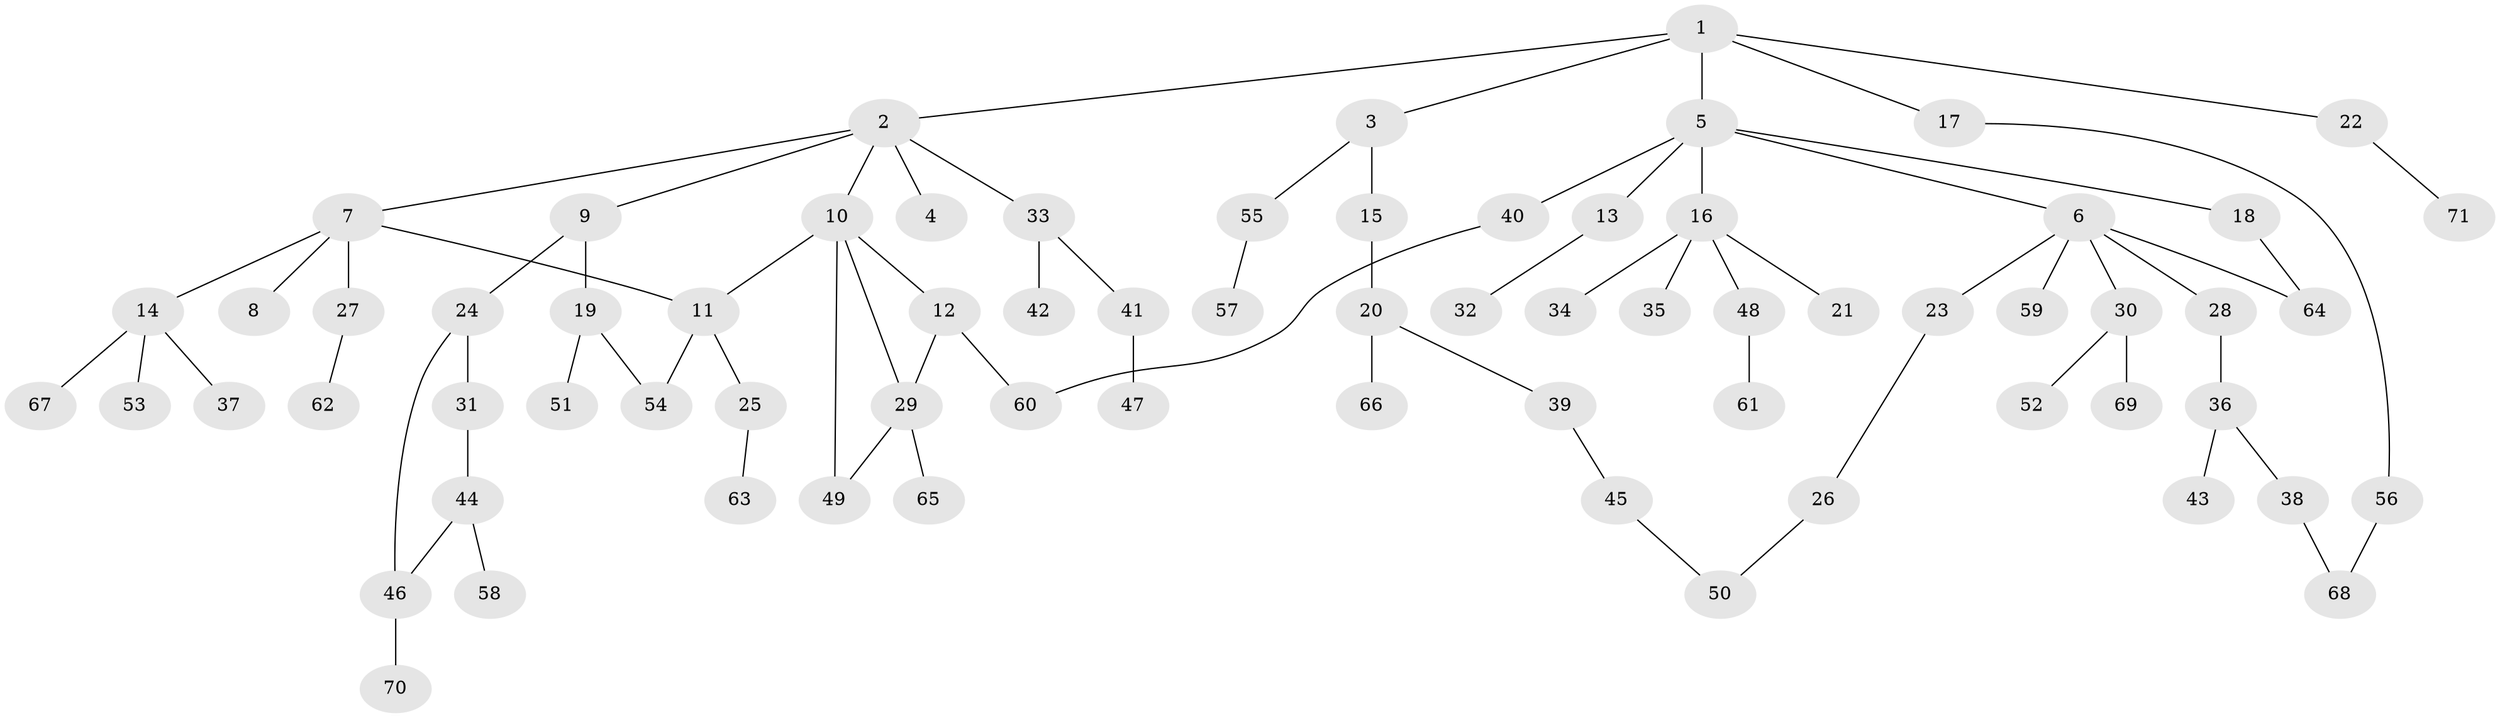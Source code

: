 // coarse degree distribution, {9: 0.023809523809523808, 2: 0.30952380952380953, 5: 0.023809523809523808, 1: 0.47619047619047616, 3: 0.09523809523809523, 4: 0.023809523809523808, 8: 0.023809523809523808, 6: 0.023809523809523808}
// Generated by graph-tools (version 1.1) at 2025/45/03/04/25 21:45:52]
// undirected, 71 vertices, 79 edges
graph export_dot {
graph [start="1"]
  node [color=gray90,style=filled];
  1;
  2;
  3;
  4;
  5;
  6;
  7;
  8;
  9;
  10;
  11;
  12;
  13;
  14;
  15;
  16;
  17;
  18;
  19;
  20;
  21;
  22;
  23;
  24;
  25;
  26;
  27;
  28;
  29;
  30;
  31;
  32;
  33;
  34;
  35;
  36;
  37;
  38;
  39;
  40;
  41;
  42;
  43;
  44;
  45;
  46;
  47;
  48;
  49;
  50;
  51;
  52;
  53;
  54;
  55;
  56;
  57;
  58;
  59;
  60;
  61;
  62;
  63;
  64;
  65;
  66;
  67;
  68;
  69;
  70;
  71;
  1 -- 2;
  1 -- 3;
  1 -- 5;
  1 -- 17;
  1 -- 22;
  2 -- 4;
  2 -- 7;
  2 -- 9;
  2 -- 10;
  2 -- 33;
  3 -- 15;
  3 -- 55;
  5 -- 6;
  5 -- 13;
  5 -- 16;
  5 -- 18;
  5 -- 40;
  6 -- 23;
  6 -- 28;
  6 -- 30;
  6 -- 59;
  6 -- 64;
  7 -- 8;
  7 -- 11;
  7 -- 14;
  7 -- 27;
  9 -- 19;
  9 -- 24;
  10 -- 12;
  10 -- 49;
  10 -- 11;
  10 -- 29;
  11 -- 25;
  11 -- 54;
  12 -- 29;
  12 -- 60;
  13 -- 32;
  14 -- 37;
  14 -- 53;
  14 -- 67;
  15 -- 20;
  16 -- 21;
  16 -- 34;
  16 -- 35;
  16 -- 48;
  17 -- 56;
  18 -- 64;
  19 -- 51;
  19 -- 54;
  20 -- 39;
  20 -- 66;
  22 -- 71;
  23 -- 26;
  24 -- 31;
  24 -- 46;
  25 -- 63;
  26 -- 50;
  27 -- 62;
  28 -- 36;
  29 -- 65;
  29 -- 49;
  30 -- 52;
  30 -- 69;
  31 -- 44;
  33 -- 41;
  33 -- 42;
  36 -- 38;
  36 -- 43;
  38 -- 68;
  39 -- 45;
  40 -- 60;
  41 -- 47;
  44 -- 58;
  44 -- 46;
  45 -- 50;
  46 -- 70;
  48 -- 61;
  55 -- 57;
  56 -- 68;
}
